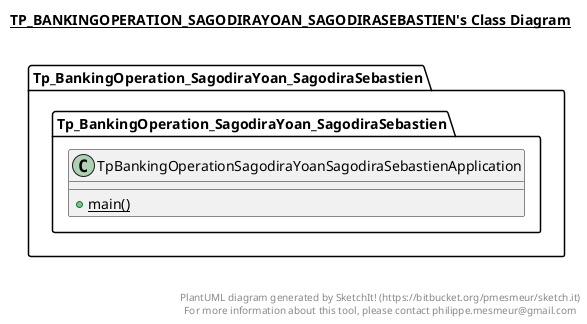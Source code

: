 @startuml

title __TP_BANKINGOPERATION_SAGODIRAYOAN_SAGODIRASEBASTIEN's Class Diagram__\n

  package Tp_BankingOperation_SagodiraYoan_SagodiraSebastien.Tp_BankingOperation_SagodiraYoan_SagodiraSebastien {
    class TpBankingOperationSagodiraYoanSagodiraSebastienApplication {
        {static} + main()
    }
  }
  



right footer


PlantUML diagram generated by SketchIt! (https://bitbucket.org/pmesmeur/sketch.it)
For more information about this tool, please contact philippe.mesmeur@gmail.com
endfooter

@enduml
